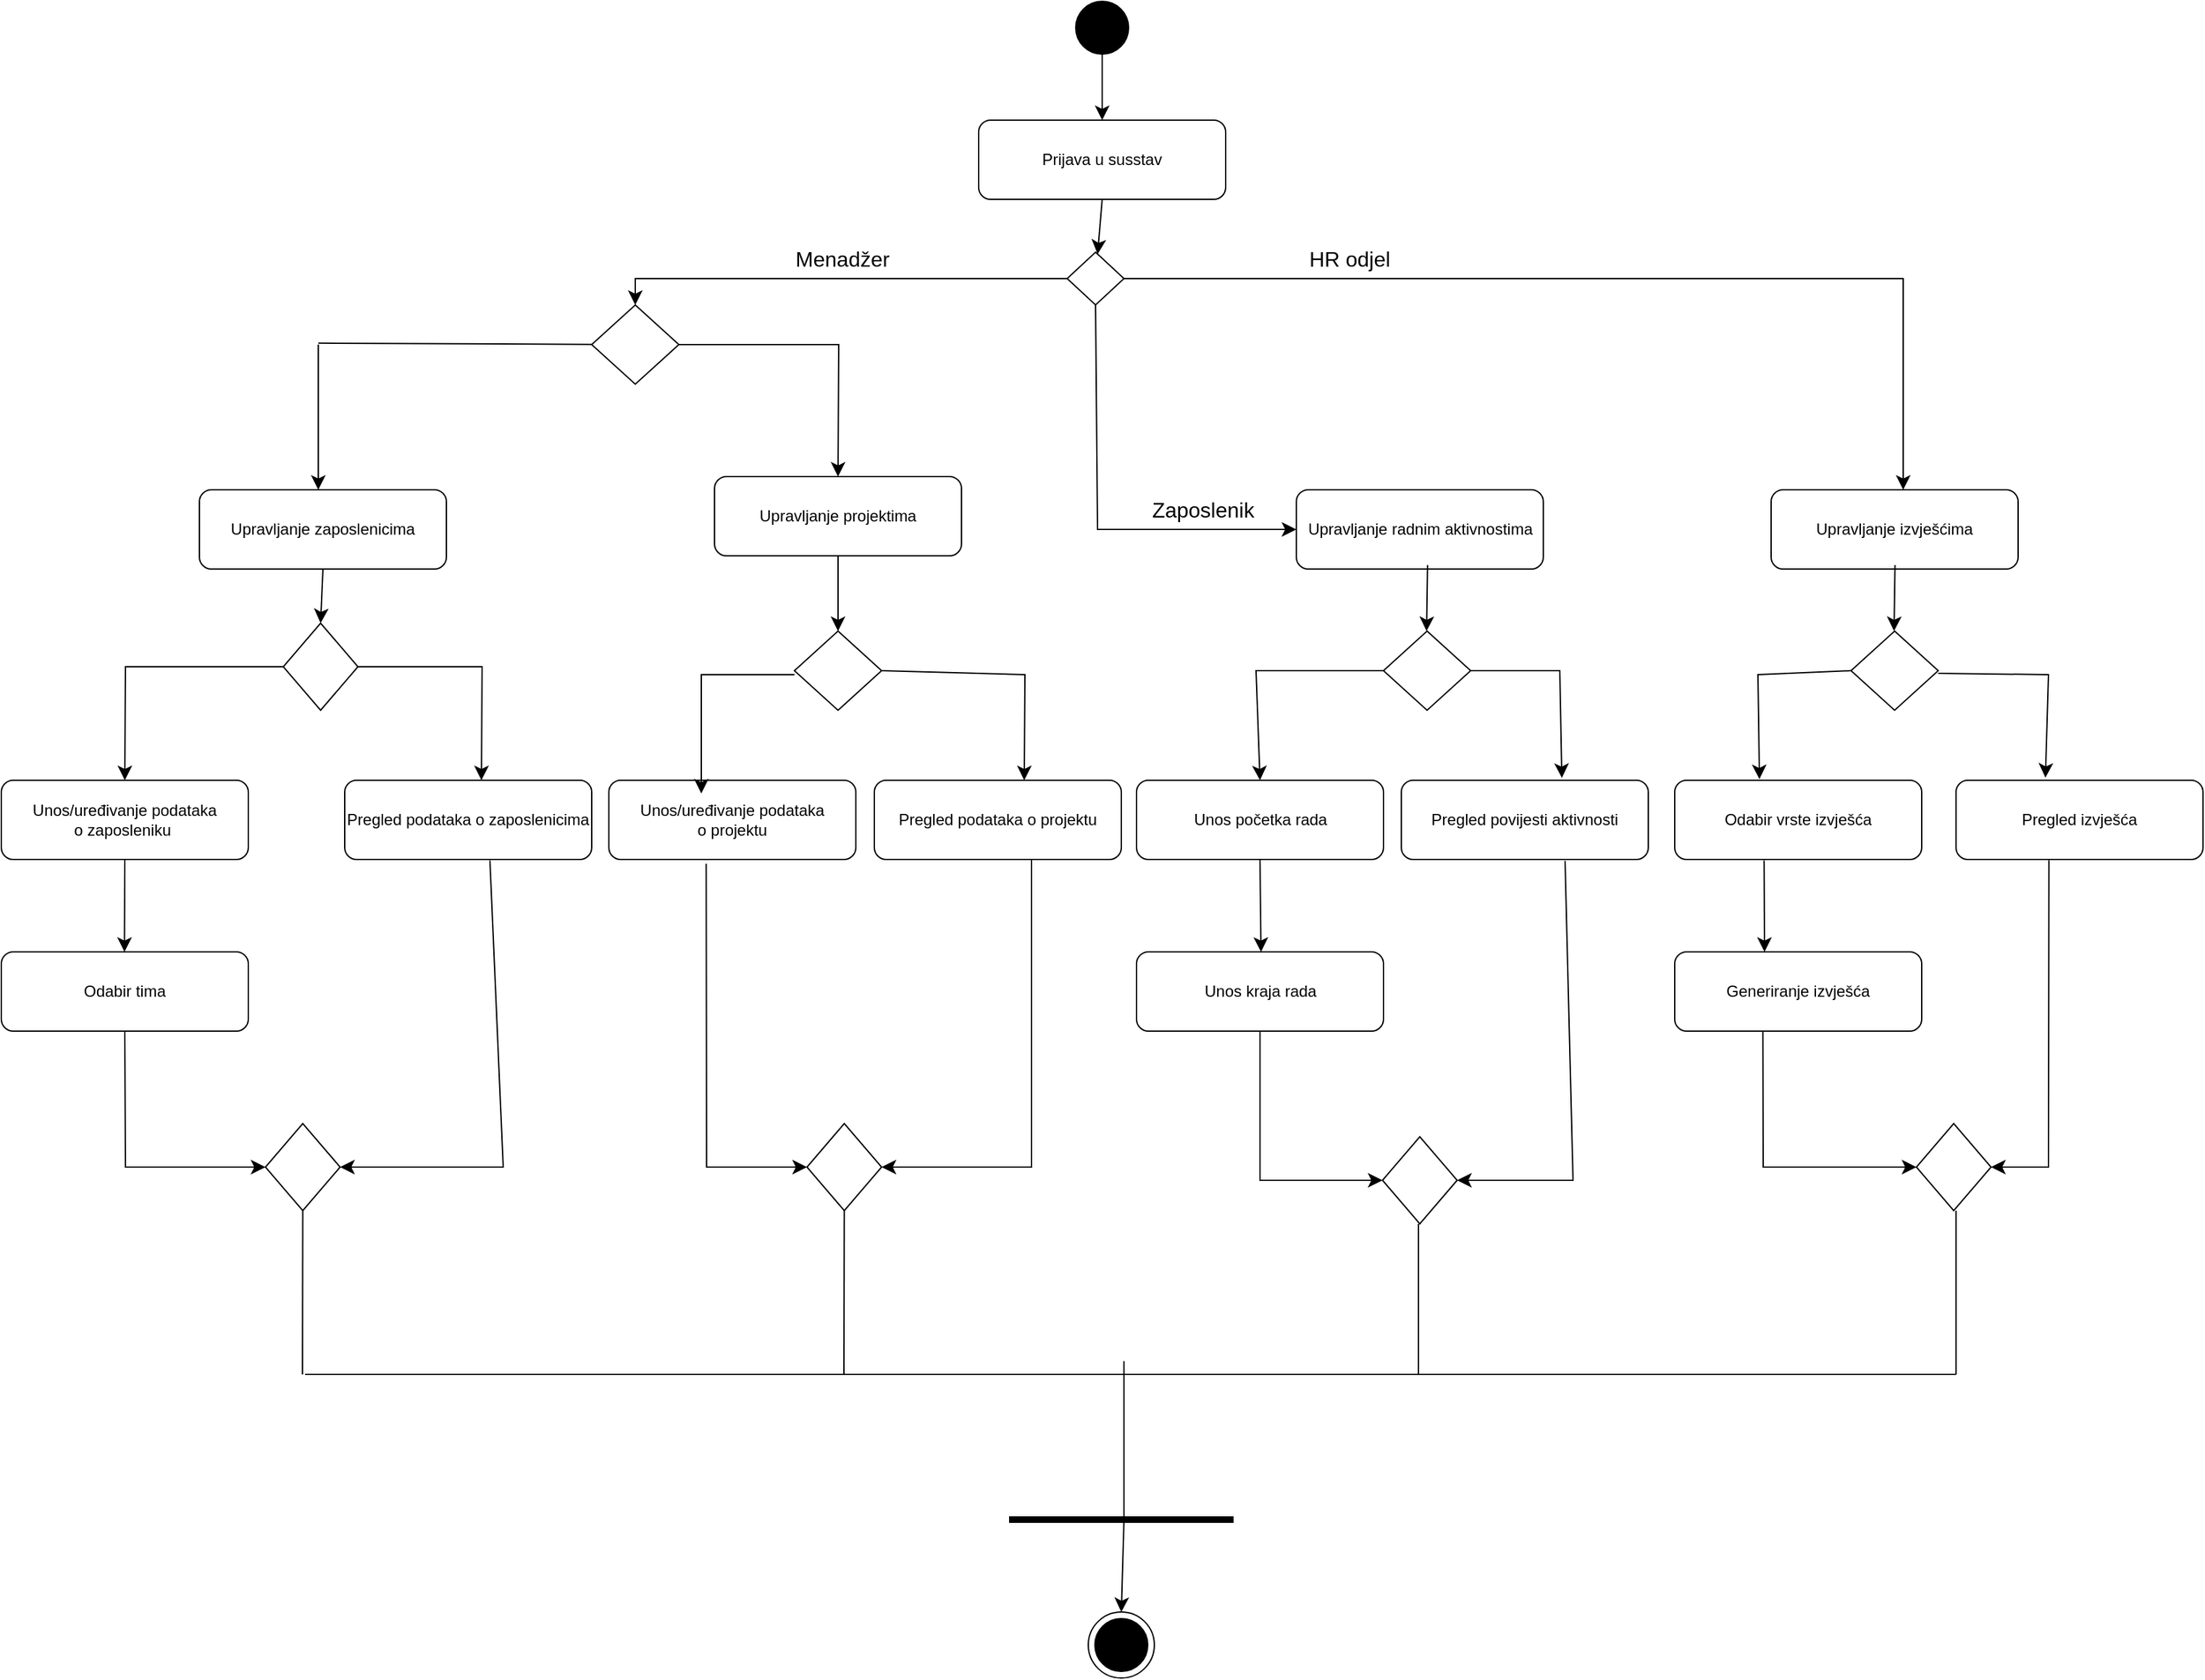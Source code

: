 <mxfile version="24.5.4" type="device">
  <diagram name="Page-1" id="gzGRxWa3JoMpj--NY-mY">
    <mxGraphModel dx="1985" dy="1203" grid="0" gridSize="10" guides="1" tooltips="1" connect="1" arrows="1" fold="1" page="1" pageScale="1" pageWidth="2336" pageHeight="1654" math="0" shadow="0">
      <root>
        <mxCell id="0" />
        <mxCell id="1" parent="0" />
        <mxCell id="ijba6530hI7enNe_Atq1-97" value="" style="ellipse;whiteSpace=wrap;html=1;aspect=fixed;" vertex="1" parent="1">
          <mxGeometry x="1143" y="1230" width="50" height="50" as="geometry" />
        </mxCell>
        <mxCell id="ijba6530hI7enNe_Atq1-5" style="edgeStyle=none;curved=1;rounded=0;orthogonalLoop=1;jettySize=auto;html=1;exitX=0.5;exitY=1;exitDx=0;exitDy=0;entryX=0.5;entryY=0;entryDx=0;entryDy=0;fontSize=12;startSize=8;endSize=8;" edge="1" parent="1" source="ijba6530hI7enNe_Atq1-1" target="ijba6530hI7enNe_Atq1-4">
          <mxGeometry relative="1" as="geometry" />
        </mxCell>
        <mxCell id="ijba6530hI7enNe_Atq1-1" value="" style="ellipse;whiteSpace=wrap;html=1;aspect=fixed;strokeColor=#000000;fillColor=#000000;" vertex="1" parent="1">
          <mxGeometry x="1133.5" y="10" width="40" height="40" as="geometry" />
        </mxCell>
        <mxCell id="ijba6530hI7enNe_Atq1-4" value="Prijava u susstav" style="rounded=1;whiteSpace=wrap;html=1;" vertex="1" parent="1">
          <mxGeometry x="1060" y="100" width="187" height="60" as="geometry" />
        </mxCell>
        <mxCell id="ijba6530hI7enNe_Atq1-26" style="edgeStyle=none;curved=1;rounded=0;orthogonalLoop=1;jettySize=auto;html=1;exitX=0.5;exitY=1;exitDx=0;exitDy=0;entryX=0;entryY=0.5;entryDx=0;entryDy=0;fontSize=12;startSize=8;endSize=8;" edge="1" parent="1" source="ijba6530hI7enNe_Atq1-11" target="ijba6530hI7enNe_Atq1-21">
          <mxGeometry relative="1" as="geometry" />
        </mxCell>
        <mxCell id="ijba6530hI7enNe_Atq1-11" value="Upravljanje zaposlenicima" style="rounded=1;whiteSpace=wrap;html=1;" vertex="1" parent="1">
          <mxGeometry x="470" y="380" width="187" height="60" as="geometry" />
        </mxCell>
        <mxCell id="ijba6530hI7enNe_Atq1-27" style="edgeStyle=none;curved=1;rounded=0;orthogonalLoop=1;jettySize=auto;html=1;exitX=0.5;exitY=1;exitDx=0;exitDy=0;fontSize=12;startSize=8;endSize=8;entryX=0.5;entryY=0;entryDx=0;entryDy=0;" edge="1" parent="1" source="ijba6530hI7enNe_Atq1-12" target="ijba6530hI7enNe_Atq1-22">
          <mxGeometry relative="1" as="geometry">
            <mxPoint x="1023.25" y="490" as="targetPoint" />
          </mxGeometry>
        </mxCell>
        <mxCell id="ijba6530hI7enNe_Atq1-12" value="Upravljanje projektima" style="rounded=1;whiteSpace=wrap;html=1;" vertex="1" parent="1">
          <mxGeometry x="860" y="370" width="187" height="60" as="geometry" />
        </mxCell>
        <mxCell id="ijba6530hI7enNe_Atq1-13" value="Upravljanje radnim aktivnostima" style="rounded=1;whiteSpace=wrap;html=1;" vertex="1" parent="1">
          <mxGeometry x="1300.5" y="380" width="187" height="60" as="geometry" />
        </mxCell>
        <mxCell id="ijba6530hI7enNe_Atq1-14" value="Upravljanje izvješćima" style="rounded=1;whiteSpace=wrap;html=1;" vertex="1" parent="1">
          <mxGeometry x="1660" y="380" width="187" height="60" as="geometry" />
        </mxCell>
        <mxCell id="ijba6530hI7enNe_Atq1-17" value="" style="endArrow=classic;html=1;rounded=0;fontSize=12;startSize=8;endSize=8;curved=0;exitX=1;exitY=0.5;exitDx=0;exitDy=0;" edge="1" parent="1" source="ijba6530hI7enNe_Atq1-67">
          <mxGeometry width="50" height="50" relative="1" as="geometry">
            <mxPoint x="1760" y="320" as="sourcePoint" />
            <mxPoint x="1760" y="380" as="targetPoint" />
            <Array as="points">
              <mxPoint x="1760" y="220" />
            </Array>
          </mxGeometry>
        </mxCell>
        <mxCell id="ijba6530hI7enNe_Atq1-18" value="" style="endArrow=classic;html=1;rounded=0;fontSize=12;startSize=8;endSize=8;curved=0;exitX=0.5;exitY=1;exitDx=0;exitDy=0;entryX=0;entryY=0.5;entryDx=0;entryDy=0;" edge="1" parent="1" source="ijba6530hI7enNe_Atq1-67" target="ijba6530hI7enNe_Atq1-13">
          <mxGeometry width="50" height="50" relative="1" as="geometry">
            <mxPoint x="1400" y="320" as="sourcePoint" />
            <mxPoint x="1400" y="380" as="targetPoint" />
            <Array as="points">
              <mxPoint x="1150" y="410" />
            </Array>
          </mxGeometry>
        </mxCell>
        <mxCell id="ijba6530hI7enNe_Atq1-19" value="" style="endArrow=classic;html=1;rounded=0;fontSize=12;startSize=8;endSize=8;curved=1;" edge="1" parent="1">
          <mxGeometry width="50" height="50" relative="1" as="geometry">
            <mxPoint x="560" y="270" as="sourcePoint" />
            <mxPoint x="560" y="380" as="targetPoint" />
          </mxGeometry>
        </mxCell>
        <mxCell id="ijba6530hI7enNe_Atq1-20" value="" style="endArrow=classic;html=1;rounded=0;fontSize=12;startSize=8;endSize=8;curved=0;exitX=1;exitY=0.5;exitDx=0;exitDy=0;entryX=0.5;entryY=0;entryDx=0;entryDy=0;" edge="1" parent="1" source="ijba6530hI7enNe_Atq1-68" target="ijba6530hI7enNe_Atq1-12">
          <mxGeometry width="50" height="50" relative="1" as="geometry">
            <mxPoint x="940" y="270" as="sourcePoint" />
            <mxPoint x="940" y="380" as="targetPoint" />
            <Array as="points">
              <mxPoint x="954" y="270" />
            </Array>
          </mxGeometry>
        </mxCell>
        <mxCell id="ijba6530hI7enNe_Atq1-37" style="edgeStyle=none;curved=0;rounded=0;orthogonalLoop=1;jettySize=auto;html=1;exitX=0.5;exitY=1;exitDx=0;exitDy=0;entryX=0.5;entryY=0;entryDx=0;entryDy=0;fontSize=12;startSize=8;endSize=8;" edge="1" parent="1" source="ijba6530hI7enNe_Atq1-21" target="ijba6530hI7enNe_Atq1-33">
          <mxGeometry relative="1" as="geometry">
            <Array as="points">
              <mxPoint x="414" y="514" />
            </Array>
          </mxGeometry>
        </mxCell>
        <mxCell id="ijba6530hI7enNe_Atq1-38" style="edgeStyle=none;curved=0;rounded=0;orthogonalLoop=1;jettySize=auto;html=1;exitX=0.5;exitY=0;exitDx=0;exitDy=0;entryX=0.5;entryY=0;entryDx=0;entryDy=0;fontSize=12;startSize=8;endSize=8;" edge="1" parent="1">
          <mxGeometry relative="1" as="geometry">
            <mxPoint x="570" y="514" as="sourcePoint" />
            <mxPoint x="683.5" y="600" as="targetPoint" />
            <Array as="points">
              <mxPoint x="684" y="514" />
            </Array>
          </mxGeometry>
        </mxCell>
        <mxCell id="ijba6530hI7enNe_Atq1-21" value="" style="rhombus;whiteSpace=wrap;html=1;direction=south;" vertex="1" parent="1">
          <mxGeometry x="533.5" y="481" width="56.5" height="66" as="geometry" />
        </mxCell>
        <mxCell id="ijba6530hI7enNe_Atq1-22" value="" style="rhombus;whiteSpace=wrap;html=1;" vertex="1" parent="1">
          <mxGeometry x="920.5" y="487" width="66" height="60" as="geometry" />
        </mxCell>
        <mxCell id="ijba6530hI7enNe_Atq1-24" value="" style="rhombus;whiteSpace=wrap;html=1;" vertex="1" parent="1">
          <mxGeometry x="1720.5" y="487" width="66" height="60" as="geometry" />
        </mxCell>
        <mxCell id="ijba6530hI7enNe_Atq1-29" value="" style="rhombus;whiteSpace=wrap;html=1;" vertex="1" parent="1">
          <mxGeometry x="1366.5" y="487" width="66" height="60" as="geometry" />
        </mxCell>
        <mxCell id="ijba6530hI7enNe_Atq1-31" style="edgeStyle=none;curved=1;rounded=0;orthogonalLoop=1;jettySize=auto;html=1;exitX=0.5;exitY=1;exitDx=0;exitDy=0;fontSize=12;startSize=8;endSize=8;" edge="1" parent="1">
          <mxGeometry relative="1" as="geometry">
            <mxPoint x="1753.05" y="487" as="targetPoint" />
            <mxPoint x="1753.8" y="437" as="sourcePoint" />
          </mxGeometry>
        </mxCell>
        <mxCell id="ijba6530hI7enNe_Atq1-39" style="edgeStyle=none;curved=1;rounded=0;orthogonalLoop=1;jettySize=auto;html=1;exitX=0.5;exitY=1;exitDx=0;exitDy=0;fontSize=12;startSize=8;endSize=8;" edge="1" parent="1" source="ijba6530hI7enNe_Atq1-33">
          <mxGeometry relative="1" as="geometry">
            <mxPoint x="413.25" y="730.0" as="targetPoint" />
          </mxGeometry>
        </mxCell>
        <mxCell id="ijba6530hI7enNe_Atq1-33" value="Unos/uređivanje podataka&lt;div&gt;o zaposleniku&amp;nbsp;&lt;/div&gt;" style="rounded=1;whiteSpace=wrap;html=1;" vertex="1" parent="1">
          <mxGeometry x="320" y="600" width="187" height="60" as="geometry" />
        </mxCell>
        <mxCell id="ijba6530hI7enNe_Atq1-90" style="edgeStyle=none;curved=0;rounded=0;orthogonalLoop=1;jettySize=auto;html=1;exitX=0.588;exitY=1.012;exitDx=0;exitDy=0;entryX=0.5;entryY=0;entryDx=0;entryDy=0;fontSize=12;startSize=8;endSize=8;exitPerimeter=0;" edge="1" parent="1" source="ijba6530hI7enNe_Atq1-35" target="ijba6530hI7enNe_Atq1-88">
          <mxGeometry relative="1" as="geometry">
            <Array as="points">
              <mxPoint x="700" y="893" />
            </Array>
          </mxGeometry>
        </mxCell>
        <mxCell id="ijba6530hI7enNe_Atq1-35" value="Pregled podataka o zaposlenicima" style="rounded=1;whiteSpace=wrap;html=1;" vertex="1" parent="1">
          <mxGeometry x="580" y="600" width="187" height="60" as="geometry" />
        </mxCell>
        <mxCell id="ijba6530hI7enNe_Atq1-86" style="edgeStyle=none;curved=0;rounded=0;orthogonalLoop=1;jettySize=auto;html=1;exitX=0.394;exitY=1.054;exitDx=0;exitDy=0;entryX=0.5;entryY=1;entryDx=0;entryDy=0;fontSize=12;startSize=8;endSize=8;exitPerimeter=0;" edge="1" parent="1" source="ijba6530hI7enNe_Atq1-36" target="ijba6530hI7enNe_Atq1-60">
          <mxGeometry relative="1" as="geometry">
            <Array as="points">
              <mxPoint x="854" y="893" />
            </Array>
          </mxGeometry>
        </mxCell>
        <mxCell id="ijba6530hI7enNe_Atq1-36" value="Unos/uređivanje podataka&lt;div&gt;o projektu&lt;/div&gt;" style="rounded=1;whiteSpace=wrap;html=1;" vertex="1" parent="1">
          <mxGeometry x="780" y="600" width="187" height="60" as="geometry" />
        </mxCell>
        <mxCell id="ijba6530hI7enNe_Atq1-87" style="edgeStyle=none;curved=0;rounded=0;orthogonalLoop=1;jettySize=auto;html=1;entryX=0.5;entryY=0;entryDx=0;entryDy=0;fontSize=12;startSize=8;endSize=8;" edge="1" parent="1" target="ijba6530hI7enNe_Atq1-60">
          <mxGeometry relative="1" as="geometry">
            <mxPoint x="1100" y="650" as="sourcePoint" />
            <Array as="points">
              <mxPoint x="1100" y="893" />
            </Array>
          </mxGeometry>
        </mxCell>
        <mxCell id="ijba6530hI7enNe_Atq1-41" value="Pregled podataka o projektu" style="rounded=1;whiteSpace=wrap;html=1;" vertex="1" parent="1">
          <mxGeometry x="981" y="600" width="187" height="60" as="geometry" />
        </mxCell>
        <mxCell id="ijba6530hI7enNe_Atq1-57" style="edgeStyle=none;curved=1;rounded=0;orthogonalLoop=1;jettySize=auto;html=1;exitX=0.5;exitY=1;exitDx=0;exitDy=0;fontSize=12;startSize=8;endSize=8;" edge="1" parent="1" source="ijba6530hI7enNe_Atq1-43">
          <mxGeometry relative="1" as="geometry">
            <mxPoint x="1273.778" y="730" as="targetPoint" />
          </mxGeometry>
        </mxCell>
        <mxCell id="ijba6530hI7enNe_Atq1-43" value="Unos početka rada" style="rounded=1;whiteSpace=wrap;html=1;" vertex="1" parent="1">
          <mxGeometry x="1179.5" y="600" width="187" height="60" as="geometry" />
        </mxCell>
        <mxCell id="ijba6530hI7enNe_Atq1-45" style="edgeStyle=none;curved=1;rounded=0;orthogonalLoop=1;jettySize=auto;html=1;exitX=0.5;exitY=1;exitDx=0;exitDy=0;fontSize=12;startSize=8;endSize=8;" edge="1" parent="1">
          <mxGeometry relative="1" as="geometry">
            <mxPoint x="1399.12" y="487" as="targetPoint" />
            <mxPoint x="1399.87" y="437" as="sourcePoint" />
          </mxGeometry>
        </mxCell>
        <mxCell id="ijba6530hI7enNe_Atq1-81" style="edgeStyle=none;curved=0;rounded=0;orthogonalLoop=1;jettySize=auto;html=1;exitX=0.663;exitY=1.017;exitDx=0;exitDy=0;entryX=0.5;entryY=0;entryDx=0;entryDy=0;fontSize=12;startSize=8;endSize=8;exitPerimeter=0;" edge="1" parent="1" source="ijba6530hI7enNe_Atq1-46" target="ijba6530hI7enNe_Atq1-61">
          <mxGeometry relative="1" as="geometry">
            <Array as="points">
              <mxPoint x="1510" y="903" />
            </Array>
          </mxGeometry>
        </mxCell>
        <mxCell id="ijba6530hI7enNe_Atq1-46" value="Pregled povijesti aktivnosti" style="rounded=1;whiteSpace=wrap;html=1;" vertex="1" parent="1">
          <mxGeometry x="1380" y="600" width="187" height="60" as="geometry" />
        </mxCell>
        <mxCell id="ijba6530hI7enNe_Atq1-76" style="edgeStyle=none;curved=1;rounded=0;orthogonalLoop=1;jettySize=auto;html=1;exitX=0.362;exitY=1.013;exitDx=0;exitDy=0;fontSize=12;startSize=8;endSize=8;exitPerimeter=0;" edge="1" parent="1" source="ijba6530hI7enNe_Atq1-47">
          <mxGeometry relative="1" as="geometry">
            <mxPoint x="1655" y="730" as="targetPoint" />
          </mxGeometry>
        </mxCell>
        <mxCell id="ijba6530hI7enNe_Atq1-47" value="Odabir vrste izvješća" style="rounded=1;whiteSpace=wrap;html=1;" vertex="1" parent="1">
          <mxGeometry x="1587" y="600" width="187" height="60" as="geometry" />
        </mxCell>
        <mxCell id="ijba6530hI7enNe_Atq1-79" style="edgeStyle=none;curved=0;rounded=0;orthogonalLoop=1;jettySize=auto;html=1;entryX=0.5;entryY=0;entryDx=0;entryDy=0;fontSize=12;startSize=8;endSize=8;exitX=0.376;exitY=1.011;exitDx=0;exitDy=0;exitPerimeter=0;" edge="1" parent="1" source="ijba6530hI7enNe_Atq1-48" target="ijba6530hI7enNe_Atq1-62">
          <mxGeometry relative="1" as="geometry">
            <mxPoint x="1860" y="661" as="sourcePoint" />
            <Array as="points">
              <mxPoint x="1870" y="893" />
            </Array>
          </mxGeometry>
        </mxCell>
        <mxCell id="ijba6530hI7enNe_Atq1-48" value="Pregled izvješća" style="rounded=1;whiteSpace=wrap;html=1;" vertex="1" parent="1">
          <mxGeometry x="1800" y="600" width="187" height="60" as="geometry" />
        </mxCell>
        <mxCell id="ijba6530hI7enNe_Atq1-49" style="edgeStyle=none;curved=0;rounded=0;orthogonalLoop=1;jettySize=auto;html=1;exitX=0.5;exitY=1;exitDx=0;exitDy=0;fontSize=12;startSize=8;endSize=8;" edge="1" parent="1">
          <mxGeometry relative="1" as="geometry">
            <mxPoint x="920.5" y="520" as="sourcePoint" />
            <mxPoint x="850" y="610" as="targetPoint" />
            <Array as="points">
              <mxPoint x="850" y="520" />
            </Array>
          </mxGeometry>
        </mxCell>
        <mxCell id="ijba6530hI7enNe_Atq1-50" style="edgeStyle=none;curved=0;rounded=0;orthogonalLoop=1;jettySize=auto;html=1;entryX=0.5;entryY=0;entryDx=0;entryDy=0;fontSize=12;startSize=8;endSize=8;exitX=1;exitY=0.5;exitDx=0;exitDy=0;" edge="1" parent="1" source="ijba6530hI7enNe_Atq1-22">
          <mxGeometry relative="1" as="geometry">
            <mxPoint x="990" y="514" as="sourcePoint" />
            <mxPoint x="1094.5" y="600" as="targetPoint" />
            <Array as="points">
              <mxPoint x="1095" y="520" />
            </Array>
          </mxGeometry>
        </mxCell>
        <mxCell id="ijba6530hI7enNe_Atq1-89" style="edgeStyle=none;curved=0;rounded=0;orthogonalLoop=1;jettySize=auto;html=1;exitX=0.5;exitY=1;exitDx=0;exitDy=0;entryX=0.5;entryY=1;entryDx=0;entryDy=0;fontSize=12;startSize=8;endSize=8;" edge="1" parent="1" source="ijba6530hI7enNe_Atq1-52" target="ijba6530hI7enNe_Atq1-88">
          <mxGeometry relative="1" as="geometry">
            <Array as="points">
              <mxPoint x="414" y="893" />
            </Array>
          </mxGeometry>
        </mxCell>
        <mxCell id="ijba6530hI7enNe_Atq1-52" value="Odabir tima" style="rounded=1;whiteSpace=wrap;html=1;" vertex="1" parent="1">
          <mxGeometry x="320" y="730" width="187" height="60" as="geometry" />
        </mxCell>
        <mxCell id="ijba6530hI7enNe_Atq1-53" style="edgeStyle=none;curved=0;rounded=0;orthogonalLoop=1;jettySize=auto;html=1;exitX=0;exitY=0.5;exitDx=0;exitDy=0;fontSize=12;startSize=8;endSize=8;entryX=0.5;entryY=0;entryDx=0;entryDy=0;" edge="1" parent="1" source="ijba6530hI7enNe_Atq1-29" target="ijba6530hI7enNe_Atq1-43">
          <mxGeometry relative="1" as="geometry">
            <mxPoint x="1366.5" y="520" as="sourcePoint" />
            <mxPoint x="1296" y="610" as="targetPoint" />
            <Array as="points">
              <mxPoint x="1270" y="517" />
            </Array>
          </mxGeometry>
        </mxCell>
        <mxCell id="ijba6530hI7enNe_Atq1-54" style="edgeStyle=none;curved=0;rounded=0;orthogonalLoop=1;jettySize=auto;html=1;entryX=0.65;entryY=-0.03;entryDx=0;entryDy=0;fontSize=12;startSize=8;endSize=8;exitX=1;exitY=0.5;exitDx=0;exitDy=0;entryPerimeter=0;" edge="1" parent="1" target="ijba6530hI7enNe_Atq1-46">
          <mxGeometry relative="1" as="geometry">
            <mxPoint x="1432.5" y="517" as="sourcePoint" />
            <mxPoint x="1540" y="600" as="targetPoint" />
            <Array as="points">
              <mxPoint x="1500" y="517" />
            </Array>
          </mxGeometry>
        </mxCell>
        <mxCell id="ijba6530hI7enNe_Atq1-55" style="edgeStyle=none;curved=0;rounded=0;orthogonalLoop=1;jettySize=auto;html=1;exitX=0;exitY=0.5;exitDx=0;exitDy=0;fontSize=12;startSize=8;endSize=8;entryX=0.343;entryY=-0.014;entryDx=0;entryDy=0;entryPerimeter=0;" edge="1" parent="1" target="ijba6530hI7enNe_Atq1-47">
          <mxGeometry relative="1" as="geometry">
            <mxPoint x="1720.5" y="517" as="sourcePoint" />
            <mxPoint x="1626.5" y="600" as="targetPoint" />
            <Array as="points">
              <mxPoint x="1650" y="520" />
            </Array>
          </mxGeometry>
        </mxCell>
        <mxCell id="ijba6530hI7enNe_Atq1-56" style="edgeStyle=none;curved=0;rounded=0;orthogonalLoop=1;jettySize=auto;html=1;entryX=0.362;entryY=-0.033;entryDx=0;entryDy=0;fontSize=12;startSize=8;endSize=8;exitX=1;exitY=0.5;exitDx=0;exitDy=0;entryPerimeter=0;" edge="1" parent="1" target="ijba6530hI7enNe_Atq1-48">
          <mxGeometry relative="1" as="geometry">
            <mxPoint x="1786.5" y="519" as="sourcePoint" />
            <mxPoint x="1856" y="600" as="targetPoint" />
            <Array as="points">
              <mxPoint x="1870" y="520" />
            </Array>
          </mxGeometry>
        </mxCell>
        <mxCell id="ijba6530hI7enNe_Atq1-80" style="edgeStyle=none;curved=0;rounded=0;orthogonalLoop=1;jettySize=auto;html=1;exitX=0.5;exitY=1;exitDx=0;exitDy=0;entryX=0.5;entryY=1;entryDx=0;entryDy=0;fontSize=12;startSize=8;endSize=8;" edge="1" parent="1" source="ijba6530hI7enNe_Atq1-58" target="ijba6530hI7enNe_Atq1-61">
          <mxGeometry relative="1" as="geometry">
            <Array as="points">
              <mxPoint x="1273" y="903" />
            </Array>
          </mxGeometry>
        </mxCell>
        <mxCell id="ijba6530hI7enNe_Atq1-58" value="Unos kraja rada" style="rounded=1;whiteSpace=wrap;html=1;" vertex="1" parent="1">
          <mxGeometry x="1179.5" y="730" width="187" height="60" as="geometry" />
        </mxCell>
        <mxCell id="ijba6530hI7enNe_Atq1-60" value="" style="rhombus;whiteSpace=wrap;html=1;direction=south;" vertex="1" parent="1">
          <mxGeometry x="930" y="860" width="56.5" height="66" as="geometry" />
        </mxCell>
        <mxCell id="ijba6530hI7enNe_Atq1-61" value="" style="rhombus;whiteSpace=wrap;html=1;direction=south;" vertex="1" parent="1">
          <mxGeometry x="1365.75" y="870" width="56.5" height="66" as="geometry" />
        </mxCell>
        <mxCell id="ijba6530hI7enNe_Atq1-62" value="" style="rhombus;whiteSpace=wrap;html=1;direction=south;" vertex="1" parent="1">
          <mxGeometry x="1770" y="860" width="56.5" height="66" as="geometry" />
        </mxCell>
        <mxCell id="ijba6530hI7enNe_Atq1-63" value="" style="ellipse;whiteSpace=wrap;html=1;aspect=fixed;strokeColor=#000000;fillColor=#000000;" vertex="1" parent="1">
          <mxGeometry x="1148" y="1235" width="40" height="40" as="geometry" />
        </mxCell>
        <mxCell id="ijba6530hI7enNe_Atq1-64" value="" style="endArrow=none;html=1;rounded=0;fontSize=12;startSize=2;endSize=20;curved=1;strokeWidth=5;" edge="1" parent="1">
          <mxGeometry width="50" height="50" relative="1" as="geometry">
            <mxPoint x="1083" y="1160" as="sourcePoint" />
            <mxPoint x="1253" y="1160" as="targetPoint" />
            <Array as="points">
              <mxPoint x="1170" y="1160" />
            </Array>
          </mxGeometry>
        </mxCell>
        <mxCell id="ijba6530hI7enNe_Atq1-65" value="" style="endArrow=classic;html=1;rounded=0;fontSize=12;startSize=8;endSize=8;curved=1;" edge="1" parent="1">
          <mxGeometry width="50" height="50" relative="1" as="geometry">
            <mxPoint x="1170" y="1160" as="sourcePoint" />
            <mxPoint x="1168" y="1230" as="targetPoint" />
          </mxGeometry>
        </mxCell>
        <mxCell id="ijba6530hI7enNe_Atq1-69" value="" style="endArrow=none;html=1;rounded=0;fontSize=12;startSize=8;endSize=8;curved=1;" edge="1" parent="1" target="ijba6530hI7enNe_Atq1-68">
          <mxGeometry width="50" height="50" relative="1" as="geometry">
            <mxPoint x="560" y="268.89" as="sourcePoint" />
            <mxPoint x="1760" y="268.89" as="targetPoint" />
          </mxGeometry>
        </mxCell>
        <mxCell id="ijba6530hI7enNe_Atq1-68" value="" style="rhombus;whiteSpace=wrap;html=1;" vertex="1" parent="1">
          <mxGeometry x="767" y="240" width="66" height="60" as="geometry" />
        </mxCell>
        <mxCell id="ijba6530hI7enNe_Atq1-72" value="" style="edgeStyle=none;curved=1;rounded=0;orthogonalLoop=1;jettySize=auto;html=1;exitX=0.5;exitY=1;exitDx=0;exitDy=0;fontSize=12;startSize=8;endSize=8;" edge="1" parent="1" source="ijba6530hI7enNe_Atq1-4" target="ijba6530hI7enNe_Atq1-67">
          <mxGeometry relative="1" as="geometry">
            <mxPoint x="1160" y="240" as="targetPoint" />
            <mxPoint x="1160" y="160" as="sourcePoint" />
          </mxGeometry>
        </mxCell>
        <mxCell id="ijba6530hI7enNe_Atq1-73" style="edgeStyle=none;curved=0;rounded=0;orthogonalLoop=1;jettySize=auto;html=1;exitX=0;exitY=0.5;exitDx=0;exitDy=0;entryX=0.5;entryY=0;entryDx=0;entryDy=0;fontSize=12;startSize=8;endSize=8;" edge="1" parent="1" source="ijba6530hI7enNe_Atq1-67" target="ijba6530hI7enNe_Atq1-68">
          <mxGeometry relative="1" as="geometry">
            <Array as="points">
              <mxPoint x="800" y="220" />
            </Array>
          </mxGeometry>
        </mxCell>
        <mxCell id="ijba6530hI7enNe_Atq1-67" value="" style="rhombus;whiteSpace=wrap;html=1;" vertex="1" parent="1">
          <mxGeometry x="1127" y="200" width="43" height="40" as="geometry" />
        </mxCell>
        <mxCell id="ijba6530hI7enNe_Atq1-78" style="edgeStyle=none;curved=0;rounded=0;orthogonalLoop=1;jettySize=auto;html=1;exitX=0.357;exitY=1;exitDx=0;exitDy=0;entryX=0.5;entryY=1;entryDx=0;entryDy=0;fontSize=12;startSize=8;endSize=8;exitPerimeter=0;" edge="1" parent="1" source="ijba6530hI7enNe_Atq1-77" target="ijba6530hI7enNe_Atq1-62">
          <mxGeometry relative="1" as="geometry">
            <Array as="points">
              <mxPoint x="1654" y="893" />
            </Array>
          </mxGeometry>
        </mxCell>
        <mxCell id="ijba6530hI7enNe_Atq1-77" value="Generiranje izvješća" style="rounded=1;whiteSpace=wrap;html=1;" vertex="1" parent="1">
          <mxGeometry x="1587" y="730" width="187" height="60" as="geometry" />
        </mxCell>
        <mxCell id="ijba6530hI7enNe_Atq1-82" value="Menadžer" style="text;html=1;align=center;verticalAlign=middle;whiteSpace=wrap;rounded=0;fontSize=16;" vertex="1" parent="1">
          <mxGeometry x="926.5" y="190" width="60" height="30" as="geometry" />
        </mxCell>
        <mxCell id="ijba6530hI7enNe_Atq1-84" value="Zaposlenik" style="text;html=1;align=center;verticalAlign=middle;whiteSpace=wrap;rounded=0;fontSize=16;" vertex="1" parent="1">
          <mxGeometry x="1200" y="380" width="60" height="30" as="geometry" />
        </mxCell>
        <mxCell id="ijba6530hI7enNe_Atq1-85" value="HR odjel" style="text;html=1;align=center;verticalAlign=middle;whiteSpace=wrap;rounded=0;fontSize=16;" vertex="1" parent="1">
          <mxGeometry x="1300.5" y="190" width="79.5" height="30" as="geometry" />
        </mxCell>
        <mxCell id="ijba6530hI7enNe_Atq1-88" value="" style="rhombus;whiteSpace=wrap;html=1;direction=south;" vertex="1" parent="1">
          <mxGeometry x="520" y="860" width="56.5" height="66" as="geometry" />
        </mxCell>
        <mxCell id="ijba6530hI7enNe_Atq1-91" value="" style="endArrow=none;html=1;rounded=0;fontSize=12;startSize=8;endSize=8;curved=1;" edge="1" parent="1">
          <mxGeometry width="50" height="50" relative="1" as="geometry">
            <mxPoint x="550" y="1050" as="sourcePoint" />
            <mxPoint x="1800" y="1050" as="targetPoint" />
          </mxGeometry>
        </mxCell>
        <mxCell id="ijba6530hI7enNe_Atq1-92" value="" style="endArrow=none;html=1;rounded=0;fontSize=12;startSize=8;endSize=8;curved=1;entryX=1;entryY=0.5;entryDx=0;entryDy=0;" edge="1" parent="1" target="ijba6530hI7enNe_Atq1-88">
          <mxGeometry width="50" height="50" relative="1" as="geometry">
            <mxPoint x="548" y="1050" as="sourcePoint" />
            <mxPoint x="690" y="1220" as="targetPoint" />
          </mxGeometry>
        </mxCell>
        <mxCell id="ijba6530hI7enNe_Atq1-93" value="" style="endArrow=none;html=1;rounded=0;fontSize=12;startSize=8;endSize=8;curved=1;entryX=1;entryY=0.5;entryDx=0;entryDy=0;" edge="1" parent="1" target="ijba6530hI7enNe_Atq1-60">
          <mxGeometry width="50" height="50" relative="1" as="geometry">
            <mxPoint x="958" y="1050" as="sourcePoint" />
            <mxPoint x="930" y="940" as="targetPoint" />
          </mxGeometry>
        </mxCell>
        <mxCell id="ijba6530hI7enNe_Atq1-94" value="" style="endArrow=none;html=1;rounded=0;fontSize=12;startSize=8;endSize=8;curved=1;entryX=1;entryY=0.5;entryDx=0;entryDy=0;" edge="1" parent="1">
          <mxGeometry width="50" height="50" relative="1" as="geometry">
            <mxPoint x="1393" y="1050" as="sourcePoint" />
            <mxPoint x="1393" y="936" as="targetPoint" />
          </mxGeometry>
        </mxCell>
        <mxCell id="ijba6530hI7enNe_Atq1-95" value="" style="endArrow=none;html=1;rounded=0;fontSize=12;startSize=8;endSize=8;curved=1;entryX=1;entryY=0.5;entryDx=0;entryDy=0;" edge="1" parent="1">
          <mxGeometry width="50" height="50" relative="1" as="geometry">
            <mxPoint x="1800" y="1050" as="sourcePoint" />
            <mxPoint x="1800" y="926" as="targetPoint" />
          </mxGeometry>
        </mxCell>
        <mxCell id="ijba6530hI7enNe_Atq1-96" value="" style="endArrow=none;html=1;rounded=0;fontSize=12;startSize=8;endSize=8;curved=1;" edge="1" parent="1">
          <mxGeometry width="50" height="50" relative="1" as="geometry">
            <mxPoint x="1170" y="1160" as="sourcePoint" />
            <mxPoint x="1170" y="1040" as="targetPoint" />
          </mxGeometry>
        </mxCell>
      </root>
    </mxGraphModel>
  </diagram>
</mxfile>
